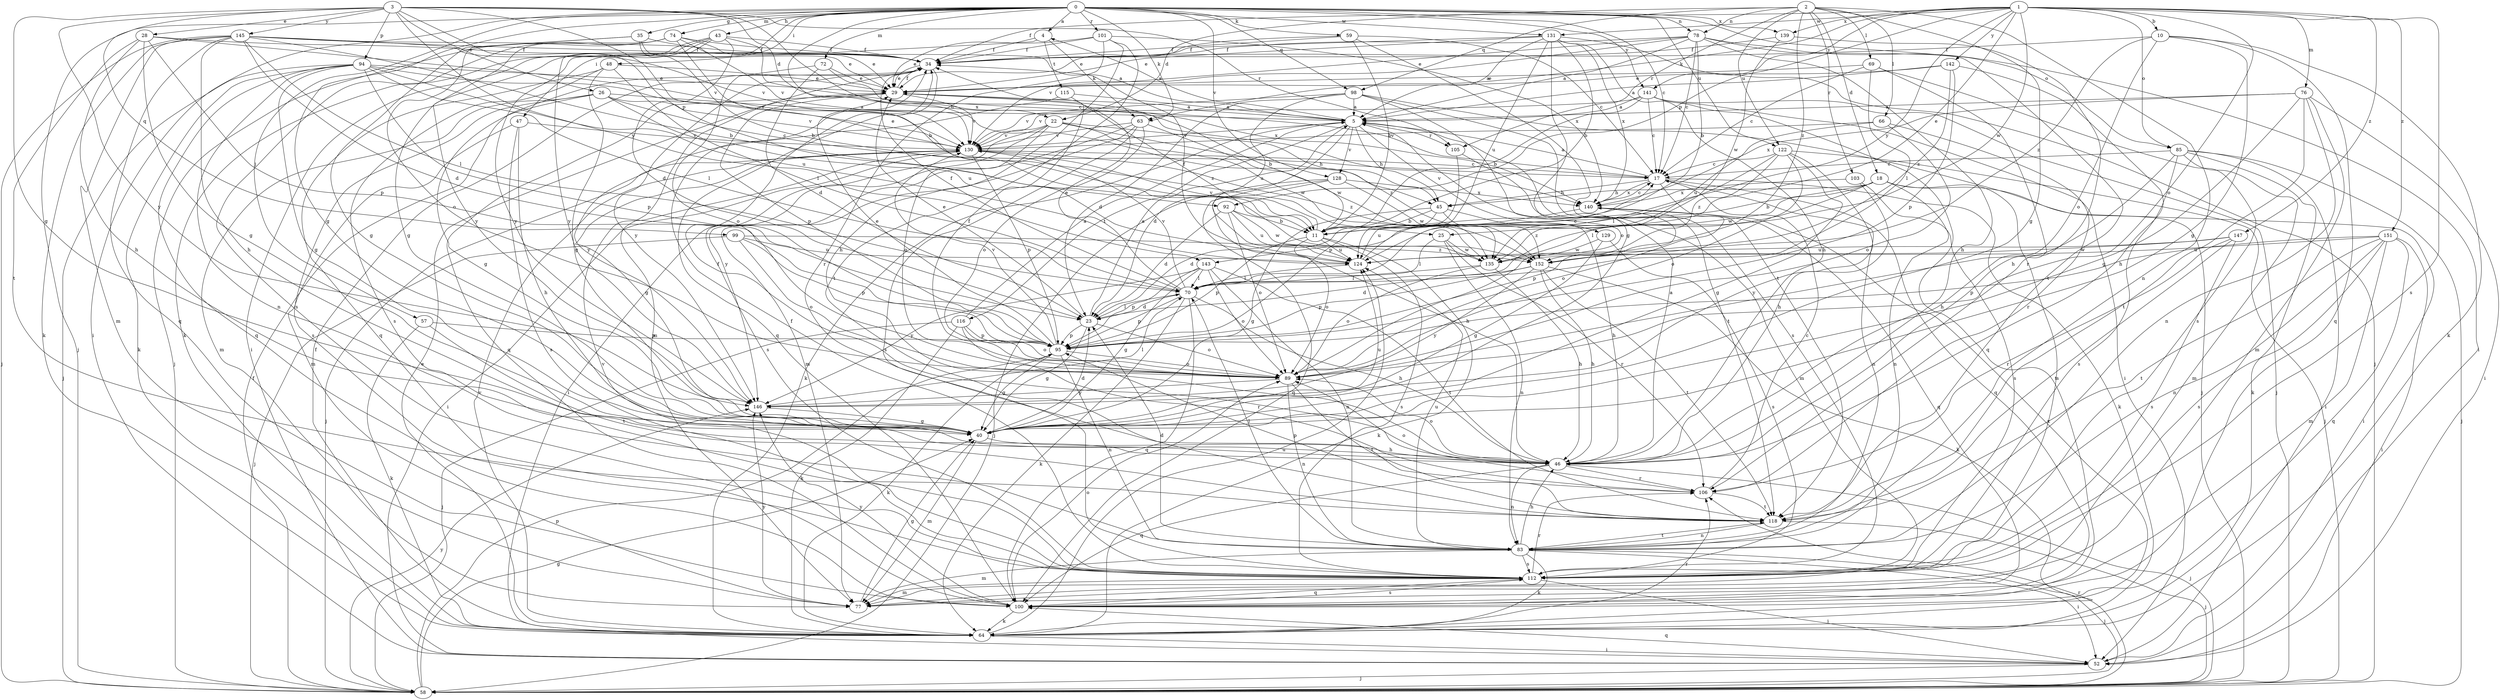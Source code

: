 strict digraph  {
0;
1;
2;
3;
4;
5;
10;
11;
17;
18;
22;
23;
25;
26;
28;
29;
34;
35;
40;
43;
45;
46;
47;
48;
52;
57;
58;
59;
63;
64;
66;
69;
70;
72;
74;
76;
77;
78;
83;
85;
89;
92;
94;
95;
98;
99;
100;
101;
103;
105;
106;
112;
115;
116;
118;
122;
124;
128;
129;
130;
131;
135;
139;
140;
141;
142;
143;
145;
146;
147;
151;
152;
0 -> 4  [label=a];
0 -> 17  [label=c];
0 -> 35  [label=g];
0 -> 40  [label=g];
0 -> 43  [label=h];
0 -> 45  [label=h];
0 -> 47  [label=i];
0 -> 48  [label=i];
0 -> 52  [label=i];
0 -> 57  [label=j];
0 -> 58  [label=j];
0 -> 59  [label=k];
0 -> 63  [label=k];
0 -> 72  [label=m];
0 -> 74  [label=m];
0 -> 78  [label=n];
0 -> 85  [label=o];
0 -> 98  [label=q];
0 -> 101  [label=r];
0 -> 122  [label=u];
0 -> 128  [label=v];
0 -> 131  [label=w];
0 -> 139  [label=x];
0 -> 141  [label=y];
1 -> 10  [label=b];
1 -> 25  [label=e];
1 -> 34  [label=f];
1 -> 63  [label=k];
1 -> 76  [label=m];
1 -> 85  [label=o];
1 -> 89  [label=o];
1 -> 92  [label=p];
1 -> 112  [label=s];
1 -> 131  [label=w];
1 -> 135  [label=w];
1 -> 139  [label=x];
1 -> 141  [label=y];
1 -> 142  [label=y];
1 -> 143  [label=y];
1 -> 147  [label=z];
1 -> 151  [label=z];
2 -> 18  [label=d];
2 -> 22  [label=d];
2 -> 40  [label=g];
2 -> 66  [label=l];
2 -> 69  [label=l];
2 -> 78  [label=n];
2 -> 83  [label=n];
2 -> 98  [label=q];
2 -> 103  [label=r];
2 -> 105  [label=r];
2 -> 122  [label=u];
2 -> 152  [label=z];
3 -> 22  [label=d];
3 -> 25  [label=e];
3 -> 26  [label=e];
3 -> 28  [label=e];
3 -> 40  [label=g];
3 -> 92  [label=p];
3 -> 94  [label=p];
3 -> 99  [label=q];
3 -> 105  [label=r];
3 -> 140  [label=x];
3 -> 143  [label=y];
3 -> 145  [label=y];
3 -> 146  [label=y];
4 -> 34  [label=f];
4 -> 63  [label=k];
4 -> 115  [label=t];
4 -> 146  [label=y];
5 -> 4  [label=a];
5 -> 23  [label=d];
5 -> 45  [label=h];
5 -> 64  [label=k];
5 -> 105  [label=r];
5 -> 116  [label=t];
5 -> 118  [label=t];
5 -> 128  [label=v];
5 -> 129  [label=v];
5 -> 130  [label=v];
10 -> 34  [label=f];
10 -> 40  [label=g];
10 -> 64  [label=k];
10 -> 89  [label=o];
10 -> 100  [label=q];
10 -> 152  [label=z];
11 -> 64  [label=k];
11 -> 89  [label=o];
11 -> 95  [label=p];
11 -> 112  [label=s];
11 -> 124  [label=u];
11 -> 130  [label=v];
17 -> 5  [label=a];
17 -> 45  [label=h];
17 -> 64  [label=k];
17 -> 83  [label=n];
17 -> 89  [label=o];
17 -> 100  [label=q];
17 -> 140  [label=x];
18 -> 11  [label=b];
18 -> 45  [label=h];
18 -> 52  [label=i];
18 -> 70  [label=l];
18 -> 83  [label=n];
18 -> 112  [label=s];
18 -> 135  [label=w];
22 -> 45  [label=h];
22 -> 52  [label=i];
22 -> 89  [label=o];
22 -> 112  [label=s];
22 -> 130  [label=v];
22 -> 135  [label=w];
22 -> 152  [label=z];
23 -> 5  [label=a];
23 -> 29  [label=e];
23 -> 40  [label=g];
23 -> 70  [label=l];
23 -> 89  [label=o];
23 -> 95  [label=p];
25 -> 70  [label=l];
25 -> 83  [label=n];
25 -> 106  [label=r];
25 -> 135  [label=w];
26 -> 5  [label=a];
26 -> 17  [label=c];
26 -> 40  [label=g];
26 -> 77  [label=m];
26 -> 112  [label=s];
26 -> 124  [label=u];
26 -> 130  [label=v];
28 -> 34  [label=f];
28 -> 40  [label=g];
28 -> 46  [label=h];
28 -> 95  [label=p];
28 -> 118  [label=t];
28 -> 130  [label=v];
29 -> 5  [label=a];
29 -> 11  [label=b];
29 -> 34  [label=f];
29 -> 95  [label=p];
29 -> 100  [label=q];
29 -> 130  [label=v];
34 -> 29  [label=e];
34 -> 77  [label=m];
34 -> 100  [label=q];
34 -> 146  [label=y];
35 -> 11  [label=b];
35 -> 29  [label=e];
35 -> 34  [label=f];
35 -> 40  [label=g];
35 -> 89  [label=o];
40 -> 23  [label=d];
40 -> 46  [label=h];
40 -> 77  [label=m];
40 -> 124  [label=u];
43 -> 17  [label=c];
43 -> 23  [label=d];
43 -> 34  [label=f];
43 -> 40  [label=g];
43 -> 52  [label=i];
43 -> 64  [label=k];
43 -> 146  [label=y];
45 -> 11  [label=b];
45 -> 23  [label=d];
45 -> 40  [label=g];
45 -> 46  [label=h];
45 -> 152  [label=z];
46 -> 5  [label=a];
46 -> 34  [label=f];
46 -> 58  [label=j];
46 -> 83  [label=n];
46 -> 89  [label=o];
46 -> 100  [label=q];
46 -> 106  [label=r];
47 -> 46  [label=h];
47 -> 77  [label=m];
47 -> 112  [label=s];
47 -> 130  [label=v];
48 -> 29  [label=e];
48 -> 40  [label=g];
48 -> 70  [label=l];
48 -> 100  [label=q];
48 -> 112  [label=s];
52 -> 58  [label=j];
52 -> 100  [label=q];
57 -> 64  [label=k];
57 -> 95  [label=p];
57 -> 118  [label=t];
58 -> 34  [label=f];
58 -> 40  [label=g];
58 -> 95  [label=p];
58 -> 106  [label=r];
58 -> 146  [label=y];
59 -> 11  [label=b];
59 -> 17  [label=c];
59 -> 29  [label=e];
59 -> 34  [label=f];
59 -> 118  [label=t];
63 -> 77  [label=m];
63 -> 89  [label=o];
63 -> 112  [label=s];
63 -> 130  [label=v];
63 -> 135  [label=w];
63 -> 146  [label=y];
64 -> 29  [label=e];
64 -> 34  [label=f];
64 -> 52  [label=i];
64 -> 106  [label=r];
64 -> 124  [label=u];
64 -> 130  [label=v];
64 -> 140  [label=x];
66 -> 89  [label=o];
66 -> 106  [label=r];
66 -> 124  [label=u];
66 -> 130  [label=v];
69 -> 17  [label=c];
69 -> 29  [label=e];
69 -> 46  [label=h];
69 -> 70  [label=l];
69 -> 112  [label=s];
70 -> 23  [label=d];
70 -> 29  [label=e];
70 -> 34  [label=f];
70 -> 46  [label=h];
70 -> 64  [label=k];
70 -> 95  [label=p];
70 -> 100  [label=q];
70 -> 130  [label=v];
72 -> 23  [label=d];
72 -> 29  [label=e];
72 -> 89  [label=o];
72 -> 140  [label=x];
74 -> 11  [label=b];
74 -> 29  [label=e];
74 -> 34  [label=f];
74 -> 58  [label=j];
74 -> 112  [label=s];
74 -> 130  [label=v];
74 -> 146  [label=y];
76 -> 5  [label=a];
76 -> 40  [label=g];
76 -> 52  [label=i];
76 -> 77  [label=m];
76 -> 83  [label=n];
76 -> 118  [label=t];
76 -> 140  [label=x];
77 -> 40  [label=g];
77 -> 146  [label=y];
78 -> 5  [label=a];
78 -> 11  [label=b];
78 -> 17  [label=c];
78 -> 29  [label=e];
78 -> 34  [label=f];
78 -> 46  [label=h];
78 -> 52  [label=i];
78 -> 118  [label=t];
78 -> 130  [label=v];
83 -> 23  [label=d];
83 -> 46  [label=h];
83 -> 52  [label=i];
83 -> 58  [label=j];
83 -> 64  [label=k];
83 -> 70  [label=l];
83 -> 77  [label=m];
83 -> 112  [label=s];
83 -> 118  [label=t];
83 -> 124  [label=u];
85 -> 17  [label=c];
85 -> 46  [label=h];
85 -> 52  [label=i];
85 -> 58  [label=j];
85 -> 64  [label=k];
85 -> 77  [label=m];
85 -> 112  [label=s];
89 -> 34  [label=f];
89 -> 83  [label=n];
89 -> 118  [label=t];
89 -> 146  [label=y];
92 -> 11  [label=b];
92 -> 23  [label=d];
92 -> 89  [label=o];
92 -> 124  [label=u];
92 -> 135  [label=w];
94 -> 29  [label=e];
94 -> 40  [label=g];
94 -> 58  [label=j];
94 -> 64  [label=k];
94 -> 70  [label=l];
94 -> 83  [label=n];
94 -> 95  [label=p];
94 -> 100  [label=q];
94 -> 124  [label=u];
94 -> 130  [label=v];
95 -> 29  [label=e];
95 -> 40  [label=g];
95 -> 64  [label=k];
95 -> 83  [label=n];
95 -> 89  [label=o];
95 -> 130  [label=v];
98 -> 5  [label=a];
98 -> 23  [label=d];
98 -> 58  [label=j];
98 -> 89  [label=o];
98 -> 112  [label=s];
98 -> 124  [label=u];
98 -> 130  [label=v];
99 -> 58  [label=j];
99 -> 89  [label=o];
99 -> 95  [label=p];
99 -> 124  [label=u];
99 -> 152  [label=z];
100 -> 64  [label=k];
100 -> 89  [label=o];
100 -> 112  [label=s];
100 -> 146  [label=y];
101 -> 29  [label=e];
101 -> 34  [label=f];
101 -> 46  [label=h];
101 -> 106  [label=r];
101 -> 118  [label=t];
101 -> 140  [label=x];
103 -> 112  [label=s];
103 -> 140  [label=x];
103 -> 146  [label=y];
105 -> 77  [label=m];
105 -> 95  [label=p];
106 -> 17  [label=c];
106 -> 89  [label=o];
106 -> 118  [label=t];
112 -> 34  [label=f];
112 -> 52  [label=i];
112 -> 77  [label=m];
112 -> 100  [label=q];
112 -> 106  [label=r];
112 -> 130  [label=v];
115 -> 5  [label=a];
115 -> 146  [label=y];
115 -> 152  [label=z];
116 -> 5  [label=a];
116 -> 58  [label=j];
116 -> 64  [label=k];
116 -> 89  [label=o];
116 -> 95  [label=p];
116 -> 106  [label=r];
118 -> 58  [label=j];
118 -> 83  [label=n];
118 -> 95  [label=p];
122 -> 17  [label=c];
122 -> 40  [label=g];
122 -> 46  [label=h];
122 -> 58  [label=j];
122 -> 70  [label=l];
122 -> 89  [label=o];
122 -> 152  [label=z];
124 -> 17  [label=c];
124 -> 34  [label=f];
124 -> 70  [label=l];
128 -> 46  [label=h];
128 -> 58  [label=j];
128 -> 100  [label=q];
128 -> 135  [label=w];
128 -> 140  [label=x];
129 -> 40  [label=g];
129 -> 112  [label=s];
129 -> 135  [label=w];
130 -> 17  [label=c];
130 -> 40  [label=g];
130 -> 52  [label=i];
130 -> 58  [label=j];
130 -> 95  [label=p];
130 -> 152  [label=z];
131 -> 5  [label=a];
131 -> 11  [label=b];
131 -> 29  [label=e];
131 -> 34  [label=f];
131 -> 40  [label=g];
131 -> 46  [label=h];
131 -> 58  [label=j];
131 -> 124  [label=u];
131 -> 140  [label=x];
135 -> 46  [label=h];
135 -> 70  [label=l];
135 -> 89  [label=o];
139 -> 34  [label=f];
139 -> 106  [label=r];
139 -> 135  [label=w];
140 -> 17  [label=c];
140 -> 95  [label=p];
140 -> 100  [label=q];
140 -> 124  [label=u];
141 -> 5  [label=a];
141 -> 11  [label=b];
141 -> 17  [label=c];
141 -> 52  [label=i];
141 -> 58  [label=j];
141 -> 100  [label=q];
141 -> 130  [label=v];
142 -> 5  [label=a];
142 -> 29  [label=e];
142 -> 46  [label=h];
142 -> 95  [label=p];
142 -> 152  [label=z];
143 -> 40  [label=g];
143 -> 70  [label=l];
143 -> 83  [label=n];
143 -> 89  [label=o];
143 -> 95  [label=p];
143 -> 118  [label=t];
143 -> 146  [label=y];
145 -> 5  [label=a];
145 -> 11  [label=b];
145 -> 23  [label=d];
145 -> 34  [label=f];
145 -> 46  [label=h];
145 -> 58  [label=j];
145 -> 64  [label=k];
145 -> 70  [label=l];
145 -> 77  [label=m];
145 -> 100  [label=q];
145 -> 130  [label=v];
146 -> 40  [label=g];
146 -> 70  [label=l];
147 -> 106  [label=r];
147 -> 112  [label=s];
147 -> 118  [label=t];
147 -> 124  [label=u];
147 -> 135  [label=w];
151 -> 52  [label=i];
151 -> 77  [label=m];
151 -> 83  [label=n];
151 -> 95  [label=p];
151 -> 100  [label=q];
151 -> 112  [label=s];
151 -> 118  [label=t];
151 -> 124  [label=u];
152 -> 23  [label=d];
152 -> 46  [label=h];
152 -> 64  [label=k];
152 -> 95  [label=p];
152 -> 118  [label=t];
152 -> 146  [label=y];
}
